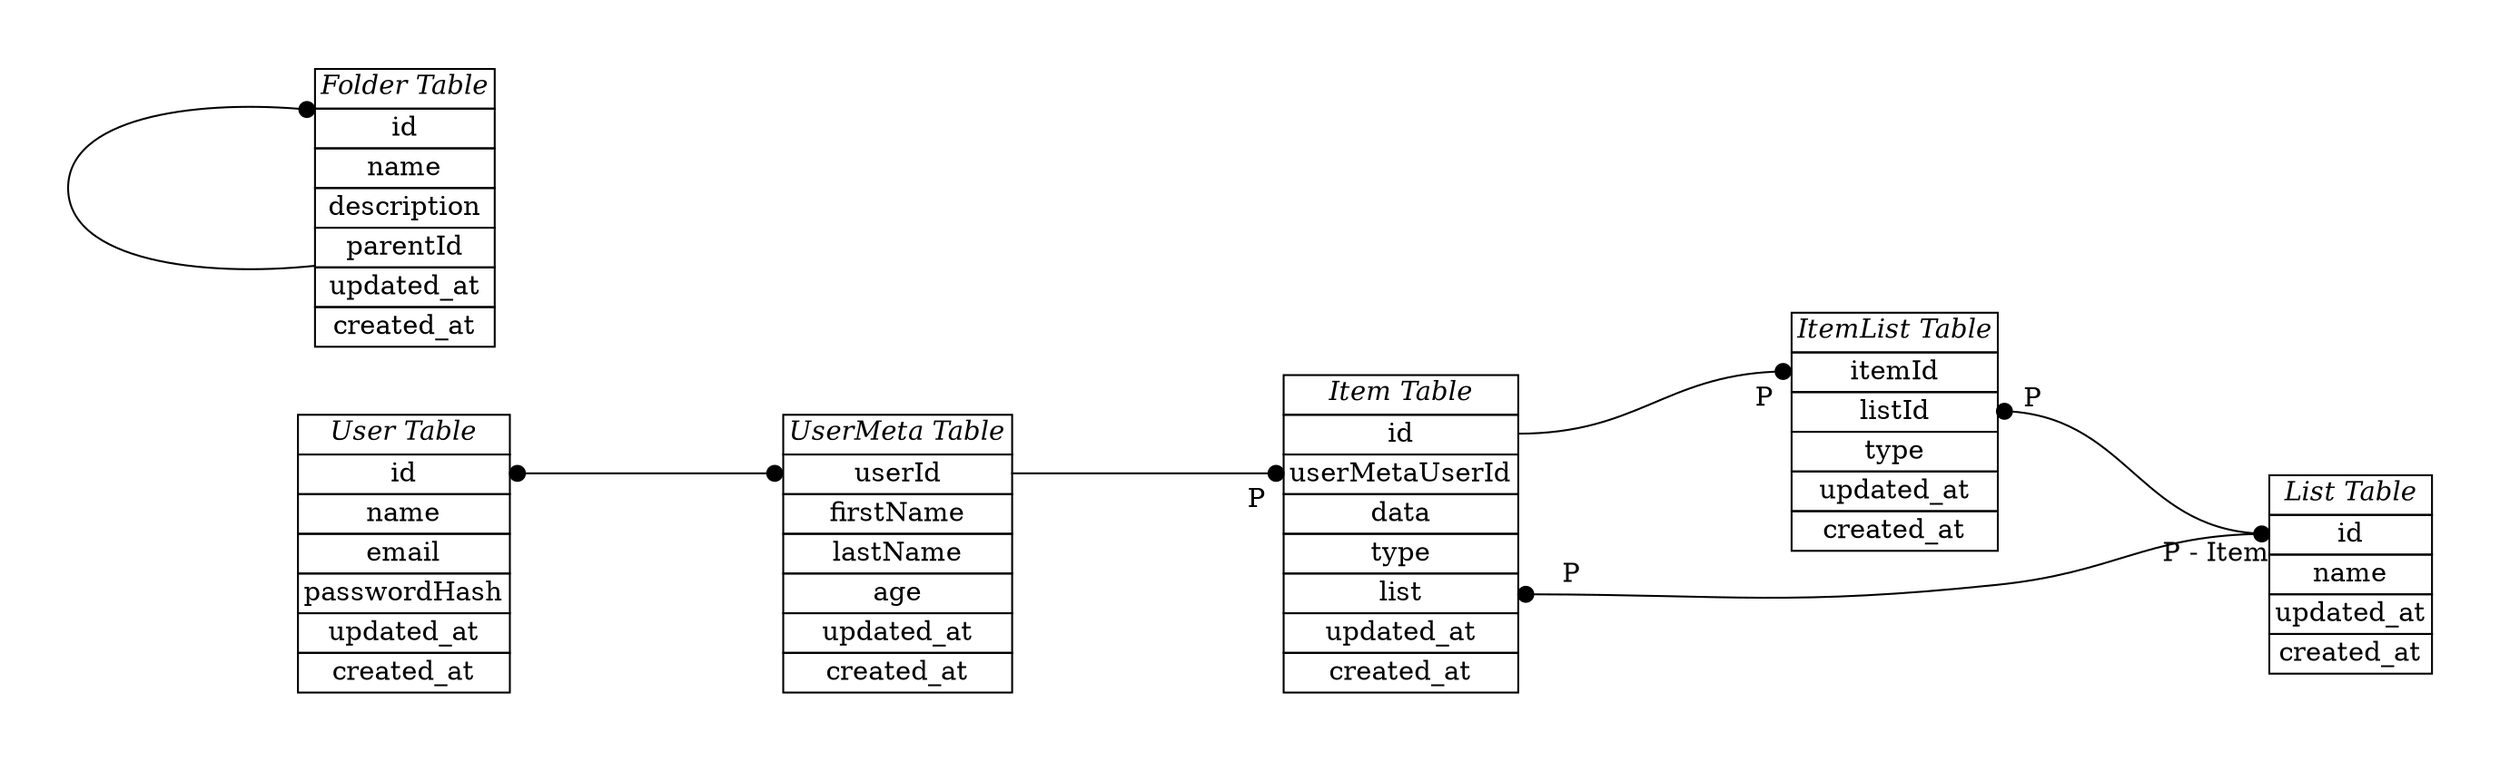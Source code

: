 digraph ERD {
    graph [pad="0.5", nodesep="0.5", ranksep="2"];
    node [shape=plain]
    rankdir=LR;


User [label=<
<table border="0" cellborder="1" cellspacing="0">
  <tr><td><i>User Table</i></td></tr>
  <tr><td port="1">id</td></tr>
  <tr><td port="2">name</td></tr>
  <tr><td port="3">email</td></tr>
  <tr><td port="4">passwordHash</td></tr>
  <tr><td port="5">updated_at</td></tr>
  <tr><td port="6">created_at</td></tr>
</table>>];


UserMeta [label=<
<table border="0" cellborder="1" cellspacing="0">
  <tr><td><i>UserMeta Table</i></td></tr>
  <tr><td port="7">userId</td></tr>
  <tr><td port="8">firstName</td></tr>
  <tr><td port="9">lastName</td></tr>
  <tr><td port="10">age</td></tr>
  <tr><td port="11">updated_at</td></tr>
  <tr><td port="12">created_at</td></tr>
</table>>];


List[label=<
<table border="0" cellborder="1" cellspacing="0">
  <tr><td><i>List Table</i></td></tr>
  <tr><td port="0">id</td></tr>
  <tr><td port="1">name</td></tr>
  <tr><td port="2">updated_at</td></tr>
  <tr><td port="3">created_at</td></tr>
</table>>];

ItemList [label=<
<table border="0" cellborder="1" cellspacing="0">
  <tr><td><i>ItemList Table</i></td></tr>
  <tr><td port="a">itemId</td></tr>
  <tr><td port="b">listId</td></tr>
  <tr><td port="c">type</td></tr>
  <tr><td port="d">updated_at</td></tr>
  <tr><td port="e">created_at</td></tr>
</table>>];

Item [label=<
<table border="0" cellborder="1" cellspacing="0">
  <tr><td><i>Item Table</i></td></tr>
  <tr><td port="a">id</td></tr>
  <tr><td port="b">userMetaUserId</td></tr>
  <tr><td port="c">data</td></tr>
  <tr><td port="d">type</td></tr>
  <tr><td port="g">list</td></tr>
  <tr><td port="e">updated_at</td></tr>
  <tr><td port="f">created_at</td></tr>
</table>>];

Folder [label=<
<table border="0" cellborder="1" cellspacing="0">
  <tr><td><i>Folder Table</i></td></tr>
  <tr><td port="a">id</td></tr>
  <tr><td port="b">name</td></tr>
  <tr><td port="c">description</td></tr>
  <tr><td port="d">parentId</td></tr>
  <tr><td port="e">updated_at</td></tr>
  <tr><td port="f">created_at</td></tr>
</table>>];

// concentrate=true;
// use concentrate=true or use option [dir=both]
User:1 -> UserMeta:7 [dir=both, arrowhead=dot, arrowtail=dot];
UserMeta:7 -> Item:b [dir=both, arrowhead=dot, arrowtail=none, headlabel = "P", labeldistance=2, labelangle=45];

Item:a -> ItemList:a [dir=both, arrowhead=dot, arrowtail=none, headlabel = "P", labeldistance=2 labelangle=45];
Item:g -> List:0 [dir=both, arrowhead=dot, arrowtail=dot, headlabel = "P - Item", taillabel = "P", labeldistance=3, labelangle=20];
ItemList:b -> List:0 [dir=both, arrowhead=none, arrowtail=dot, taillabel = "P", labeldistance=2,  labelangle=20];

Folder:a -> Folder:d [dir=both, arrowhead=none, arrowtail=dot];
}
